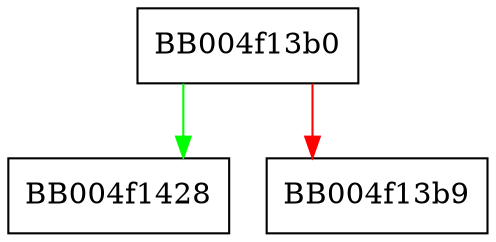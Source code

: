 digraph ossl_statem_server_pre_work {
  node [shape="box"];
  graph [splines=ortho];
  BB004f13b0 -> BB004f1428 [color="green"];
  BB004f13b0 -> BB004f13b9 [color="red"];
}